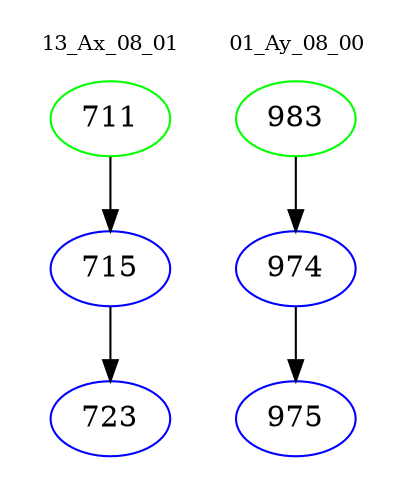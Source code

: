 digraph{
subgraph cluster_0 {
color = white
label = "13_Ax_08_01";
fontsize=10;
T0_711 [label="711", color="green"]
T0_711 -> T0_715 [color="black"]
T0_715 [label="715", color="blue"]
T0_715 -> T0_723 [color="black"]
T0_723 [label="723", color="blue"]
}
subgraph cluster_1 {
color = white
label = "01_Ay_08_00";
fontsize=10;
T1_983 [label="983", color="green"]
T1_983 -> T1_974 [color="black"]
T1_974 [label="974", color="blue"]
T1_974 -> T1_975 [color="black"]
T1_975 [label="975", color="blue"]
}
}
